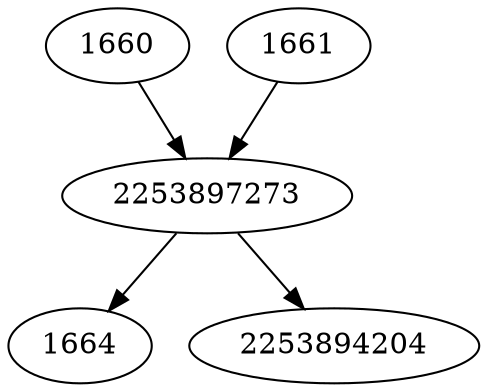 strict digraph  {
1664;
2253897273;
1660;
1661;
2253894204;
2253897273 -> 2253894204;
2253897273 -> 1664;
1660 -> 2253897273;
1661 -> 2253897273;
}
